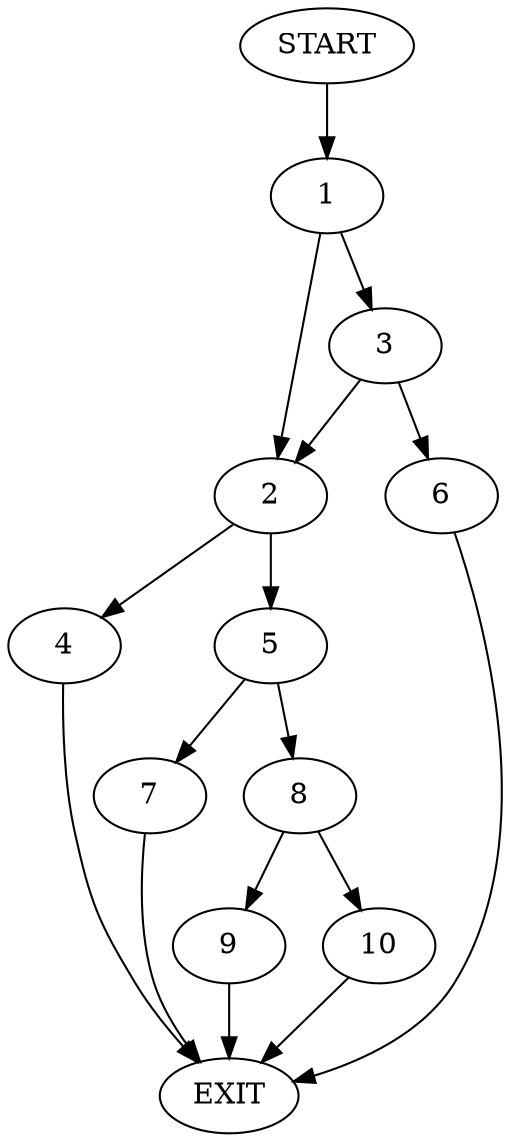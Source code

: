 digraph {
0 [label="START"]
11 [label="EXIT"]
0 -> 1
1 -> 2
1 -> 3
2 -> 4
2 -> 5
3 -> 2
3 -> 6
6 -> 11
5 -> 7
5 -> 8
4 -> 11
8 -> 9
8 -> 10
7 -> 11
10 -> 11
9 -> 11
}
